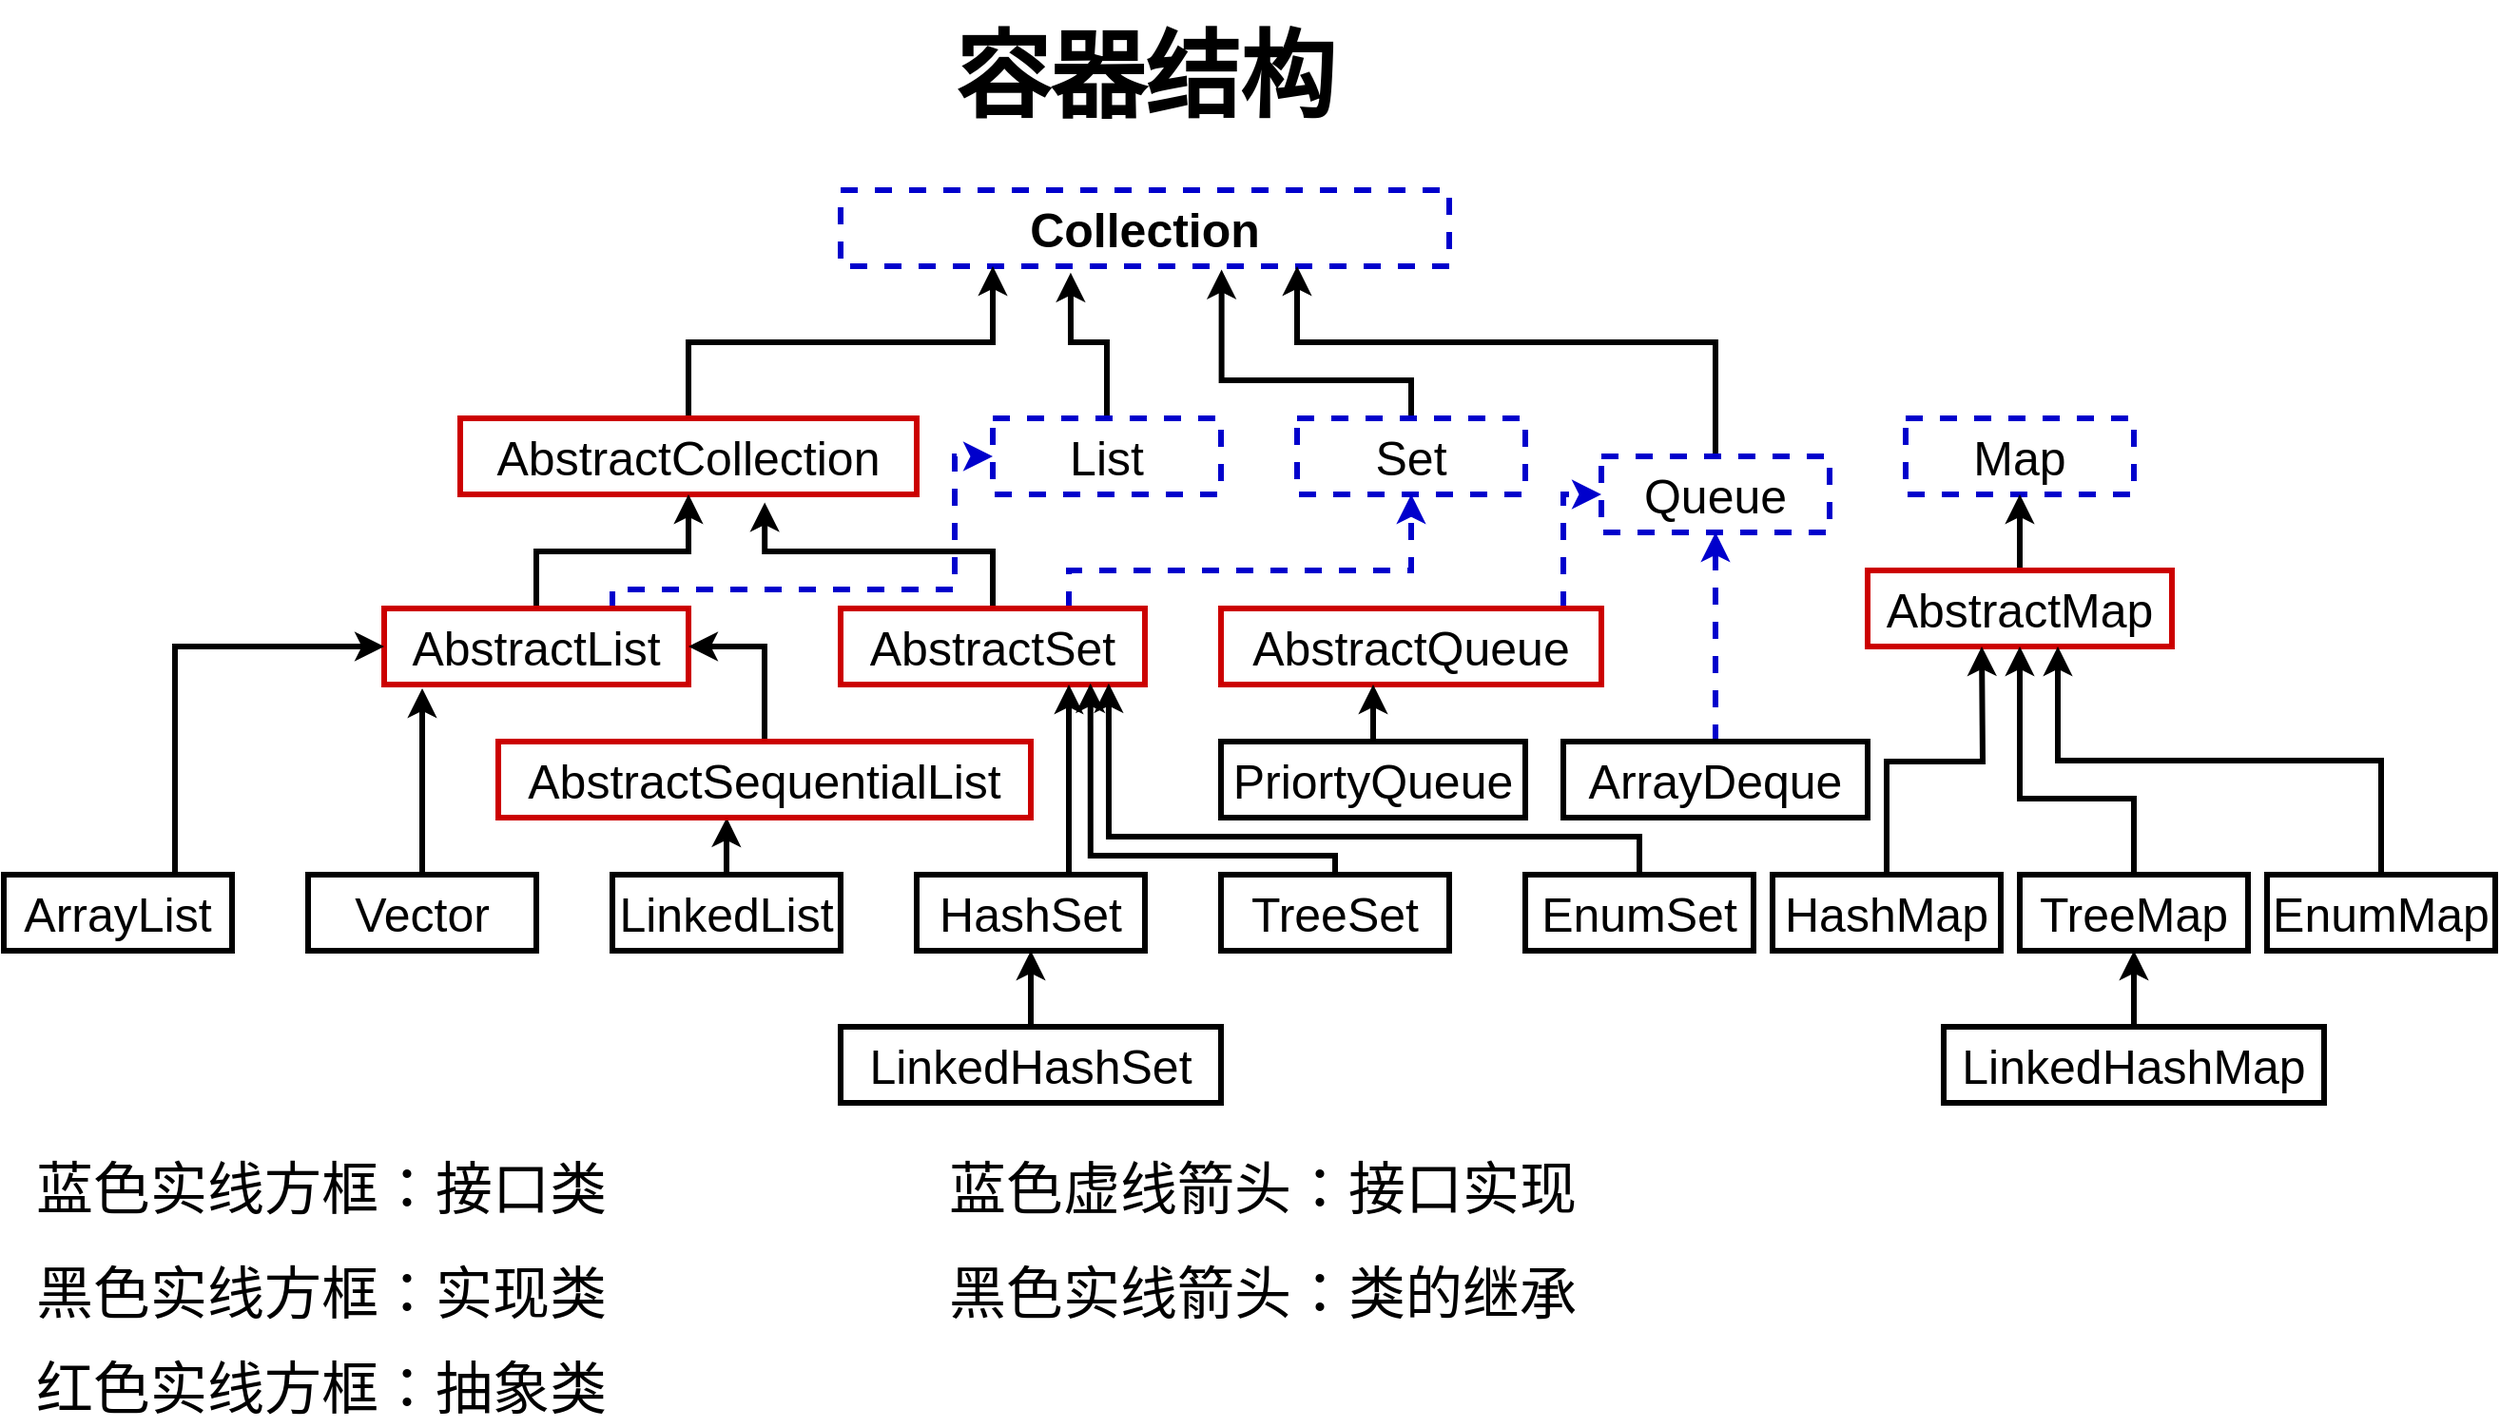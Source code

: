 <mxfile version="14.5.1" type="device"><diagram id="G28cmDiJTDiKi07_9lVG" name="第 1 页"><mxGraphModel dx="2290" dy="2015" grid="1" gridSize="10" guides="1" tooltips="1" connect="1" arrows="1" fold="1" page="1" pageScale="1" pageWidth="827" pageHeight="1169" math="0" shadow="0"><root><mxCell id="0"/><mxCell id="1" parent="0"/><mxCell id="tUN9CuLKeeJsUvoebz-9-1" value="Collection" style="rounded=0;whiteSpace=wrap;html=1;dashed=1;fontStyle=1;fontSize=25;strokeWidth=3;strokeColor=#0000CC;" vertex="1" parent="1"><mxGeometry x="200" y="80" width="320" height="40" as="geometry"/></mxCell><mxCell id="tUN9CuLKeeJsUvoebz-9-6" value="Map" style="rounded=0;whiteSpace=wrap;html=1;gradientColor=none;fontSize=25;dashed=1;strokeColor=#0000CC;strokeWidth=3;" vertex="1" parent="1"><mxGeometry x="760" y="200" width="120" height="40" as="geometry"/></mxCell><mxCell id="tUN9CuLKeeJsUvoebz-9-26" style="edgeStyle=orthogonalEdgeStyle;rounded=0;orthogonalLoop=1;jettySize=auto;html=1;entryX=0.25;entryY=1;entryDx=0;entryDy=0;fontSize=25;strokeWidth=3;" edge="1" parent="1" source="tUN9CuLKeeJsUvoebz-9-7" target="tUN9CuLKeeJsUvoebz-9-1"><mxGeometry relative="1" as="geometry"/></mxCell><mxCell id="tUN9CuLKeeJsUvoebz-9-7" value="AbstractCollection" style="rounded=0;whiteSpace=wrap;html=1;gradientColor=none;fontSize=25;strokeWidth=3;strokeColor=#CC0000;" vertex="1" parent="1"><mxGeometry y="200" width="240" height="40" as="geometry"/></mxCell><mxCell id="tUN9CuLKeeJsUvoebz-9-27" style="edgeStyle=orthogonalEdgeStyle;rounded=0;orthogonalLoop=1;jettySize=auto;html=1;entryX=0.378;entryY=1.085;entryDx=0;entryDy=0;entryPerimeter=0;fontSize=25;strokeWidth=3;" edge="1" parent="1" source="tUN9CuLKeeJsUvoebz-9-8" target="tUN9CuLKeeJsUvoebz-9-1"><mxGeometry relative="1" as="geometry"/></mxCell><mxCell id="tUN9CuLKeeJsUvoebz-9-8" value="List" style="rounded=0;whiteSpace=wrap;html=1;dashed=1;gradientColor=none;fontSize=25;strokeColor=#0000CC;strokeWidth=3;" vertex="1" parent="1"><mxGeometry x="280" y="200" width="120" height="40" as="geometry"/></mxCell><mxCell id="tUN9CuLKeeJsUvoebz-9-29" style="edgeStyle=orthogonalEdgeStyle;rounded=0;orthogonalLoop=1;jettySize=auto;html=1;entryX=0.75;entryY=1;entryDx=0;entryDy=0;fontSize=25;strokeWidth=3;" edge="1" parent="1" source="tUN9CuLKeeJsUvoebz-9-9" target="tUN9CuLKeeJsUvoebz-9-1"><mxGeometry relative="1" as="geometry"><Array as="points"><mxPoint x="660" y="160"/><mxPoint x="440" y="160"/></Array></mxGeometry></mxCell><mxCell id="tUN9CuLKeeJsUvoebz-9-9" value="Queue" style="rounded=0;whiteSpace=wrap;html=1;dashed=1;gradientColor=none;fontSize=25;strokeWidth=3;strokeColor=#0000CC;" vertex="1" parent="1"><mxGeometry x="600" y="220" width="120" height="40" as="geometry"/></mxCell><mxCell id="tUN9CuLKeeJsUvoebz-9-28" style="edgeStyle=orthogonalEdgeStyle;rounded=0;orthogonalLoop=1;jettySize=auto;html=1;entryX=0.626;entryY=1.045;entryDx=0;entryDy=0;entryPerimeter=0;fontSize=25;strokeWidth=3;" edge="1" parent="1" source="tUN9CuLKeeJsUvoebz-9-10" target="tUN9CuLKeeJsUvoebz-9-1"><mxGeometry relative="1" as="geometry"><Array as="points"><mxPoint x="500" y="180"/><mxPoint x="400" y="180"/></Array></mxGeometry></mxCell><mxCell id="tUN9CuLKeeJsUvoebz-9-10" value="Set" style="rounded=0;whiteSpace=wrap;html=1;dashed=1;gradientColor=none;fontSize=25;strokeWidth=3;strokeColor=#0000CC;" vertex="1" parent="1"><mxGeometry x="440" y="200" width="120" height="40" as="geometry"/></mxCell><mxCell id="tUN9CuLKeeJsUvoebz-9-25" style="edgeStyle=orthogonalEdgeStyle;rounded=0;orthogonalLoop=1;jettySize=auto;html=1;entryX=0.5;entryY=1;entryDx=0;entryDy=0;fontSize=25;strokeWidth=3;" edge="1" parent="1" source="tUN9CuLKeeJsUvoebz-9-12" target="tUN9CuLKeeJsUvoebz-9-7"><mxGeometry relative="1" as="geometry"/></mxCell><mxCell id="tUN9CuLKeeJsUvoebz-9-32" style="edgeStyle=orthogonalEdgeStyle;rounded=0;orthogonalLoop=1;jettySize=auto;html=1;entryX=0;entryY=0.5;entryDx=0;entryDy=0;fontSize=25;dashed=1;strokeWidth=3;strokeColor=#0000CC;" edge="1" parent="1" source="tUN9CuLKeeJsUvoebz-9-12" target="tUN9CuLKeeJsUvoebz-9-8"><mxGeometry relative="1" as="geometry"><Array as="points"><mxPoint x="80" y="290"/><mxPoint x="260" y="290"/><mxPoint x="260" y="220"/></Array></mxGeometry></mxCell><mxCell id="tUN9CuLKeeJsUvoebz-9-12" value="AbstractList" style="rounded=0;whiteSpace=wrap;html=1;gradientColor=none;fontSize=25;strokeWidth=3;strokeColor=#CC0000;" vertex="1" parent="1"><mxGeometry x="-40" y="300" width="160" height="40" as="geometry"/></mxCell><mxCell id="tUN9CuLKeeJsUvoebz-9-19" style="edgeStyle=orthogonalEdgeStyle;rounded=0;orthogonalLoop=1;jettySize=auto;html=1;entryX=0;entryY=0.5;entryDx=0;entryDy=0;fontSize=25;strokeWidth=3;" edge="1" parent="1" source="tUN9CuLKeeJsUvoebz-9-13" target="tUN9CuLKeeJsUvoebz-9-12"><mxGeometry relative="1" as="geometry"><Array as="points"><mxPoint x="-150" y="320"/></Array></mxGeometry></mxCell><mxCell id="tUN9CuLKeeJsUvoebz-9-13" value="ArrayList" style="rounded=0;whiteSpace=wrap;html=1;strokeColor=#000000;gradientColor=none;fontSize=25;strokeWidth=3;" vertex="1" parent="1"><mxGeometry x="-240" y="440" width="120" height="40" as="geometry"/></mxCell><mxCell id="tUN9CuLKeeJsUvoebz-9-30" style="edgeStyle=orthogonalEdgeStyle;rounded=0;orthogonalLoop=1;jettySize=auto;html=1;entryX=0.667;entryY=1.105;entryDx=0;entryDy=0;entryPerimeter=0;fontSize=25;strokeWidth=3;" edge="1" parent="1" source="tUN9CuLKeeJsUvoebz-9-14" target="tUN9CuLKeeJsUvoebz-9-7"><mxGeometry relative="1" as="geometry"/></mxCell><mxCell id="tUN9CuLKeeJsUvoebz-9-62" style="edgeStyle=orthogonalEdgeStyle;rounded=0;orthogonalLoop=1;jettySize=auto;html=1;entryX=0.5;entryY=1;entryDx=0;entryDy=0;strokeColor=#0000CC;strokeWidth=3;fontSize=50;dashed=1;" edge="1" parent="1" source="tUN9CuLKeeJsUvoebz-9-14" target="tUN9CuLKeeJsUvoebz-9-10"><mxGeometry relative="1" as="geometry"><Array as="points"><mxPoint x="320" y="280"/><mxPoint x="500" y="280"/></Array></mxGeometry></mxCell><mxCell id="tUN9CuLKeeJsUvoebz-9-14" value="AbstractSet" style="rounded=0;whiteSpace=wrap;html=1;gradientColor=none;fontSize=25;strokeWidth=3;strokeColor=#CC0000;" vertex="1" parent="1"><mxGeometry x="200" y="300" width="160" height="40" as="geometry"/></mxCell><mxCell id="tUN9CuLKeeJsUvoebz-9-38" style="edgeStyle=orthogonalEdgeStyle;rounded=0;orthogonalLoop=1;jettySize=auto;html=1;entryX=0.75;entryY=1;entryDx=0;entryDy=0;fontSize=25;strokeWidth=3;" edge="1" parent="1" source="tUN9CuLKeeJsUvoebz-9-15" target="tUN9CuLKeeJsUvoebz-9-14"><mxGeometry relative="1" as="geometry"><Array as="points"><mxPoint x="320" y="420"/><mxPoint x="320" y="420"/></Array></mxGeometry></mxCell><mxCell id="tUN9CuLKeeJsUvoebz-9-15" value="HashSet" style="rounded=0;whiteSpace=wrap;html=1;strokeColor=#000000;gradientColor=none;fontSize=25;strokeWidth=3;" vertex="1" parent="1"><mxGeometry x="240" y="440" width="120" height="40" as="geometry"/></mxCell><mxCell id="tUN9CuLKeeJsUvoebz-9-23" style="edgeStyle=orthogonalEdgeStyle;rounded=0;orthogonalLoop=1;jettySize=auto;html=1;entryX=0.429;entryY=1;entryDx=0;entryDy=0;entryPerimeter=0;fontSize=25;strokeWidth=3;" edge="1" parent="1" source="tUN9CuLKeeJsUvoebz-9-17" target="tUN9CuLKeeJsUvoebz-9-18"><mxGeometry relative="1" as="geometry"/></mxCell><mxCell id="tUN9CuLKeeJsUvoebz-9-17" value="LinkedList" style="rounded=0;whiteSpace=wrap;html=1;strokeColor=#000000;gradientColor=none;fontSize=25;strokeWidth=3;" vertex="1" parent="1"><mxGeometry x="80" y="440" width="120" height="40" as="geometry"/></mxCell><mxCell id="tUN9CuLKeeJsUvoebz-9-24" style="edgeStyle=orthogonalEdgeStyle;rounded=0;orthogonalLoop=1;jettySize=auto;html=1;entryX=1;entryY=0.5;entryDx=0;entryDy=0;fontSize=25;strokeWidth=3;" edge="1" parent="1" source="tUN9CuLKeeJsUvoebz-9-18" target="tUN9CuLKeeJsUvoebz-9-12"><mxGeometry relative="1" as="geometry"/></mxCell><mxCell id="tUN9CuLKeeJsUvoebz-9-18" value="AbstractSequentialList" style="rounded=0;whiteSpace=wrap;html=1;gradientColor=none;fontSize=25;strokeColor=#CC0000;strokeWidth=3;" vertex="1" parent="1"><mxGeometry x="20" y="370" width="280" height="40" as="geometry"/></mxCell><mxCell id="tUN9CuLKeeJsUvoebz-9-56" style="edgeStyle=orthogonalEdgeStyle;rounded=0;orthogonalLoop=1;jettySize=auto;html=1;entryX=0.5;entryY=1;entryDx=0;entryDy=0;fontSize=25;strokeWidth=3;" edge="1" parent="1" source="tUN9CuLKeeJsUvoebz-9-33" target="tUN9CuLKeeJsUvoebz-9-6"><mxGeometry relative="1" as="geometry"/></mxCell><mxCell id="tUN9CuLKeeJsUvoebz-9-33" value="AbstractMap" style="rounded=0;whiteSpace=wrap;html=1;gradientColor=none;fontSize=25;strokeColor=#CC0000;strokeWidth=3;" vertex="1" parent="1"><mxGeometry x="740" y="280" width="160" height="40" as="geometry"/></mxCell><mxCell id="tUN9CuLKeeJsUvoebz-9-63" style="edgeStyle=orthogonalEdgeStyle;rounded=0;orthogonalLoop=1;jettySize=auto;html=1;entryX=0;entryY=0.5;entryDx=0;entryDy=0;dashed=1;strokeColor=#0000CC;strokeWidth=3;fontSize=50;" edge="1" parent="1" source="tUN9CuLKeeJsUvoebz-9-34" target="tUN9CuLKeeJsUvoebz-9-9"><mxGeometry relative="1" as="geometry"><Array as="points"><mxPoint x="580" y="240"/></Array></mxGeometry></mxCell><mxCell id="tUN9CuLKeeJsUvoebz-9-34" value="AbstractQueue" style="rounded=0;whiteSpace=wrap;html=1;gradientColor=none;fontSize=25;strokeColor=#CC0000;strokeWidth=3;" vertex="1" parent="1"><mxGeometry x="400" y="300" width="200" height="40" as="geometry"/></mxCell><mxCell id="tUN9CuLKeeJsUvoebz-9-43" style="edgeStyle=orthogonalEdgeStyle;rounded=0;orthogonalLoop=1;jettySize=auto;html=1;entryX=0.881;entryY=0.985;entryDx=0;entryDy=0;entryPerimeter=0;fontSize=25;strokeWidth=3;" edge="1" parent="1" source="tUN9CuLKeeJsUvoebz-9-35" target="tUN9CuLKeeJsUvoebz-9-14"><mxGeometry relative="1" as="geometry"><Array as="points"><mxPoint x="620" y="420"/><mxPoint x="341" y="420"/></Array></mxGeometry></mxCell><mxCell id="tUN9CuLKeeJsUvoebz-9-35" value="EnumSet" style="rounded=0;whiteSpace=wrap;html=1;strokeColor=#000000;gradientColor=none;fontSize=25;strokeWidth=3;" vertex="1" parent="1"><mxGeometry x="560" y="440" width="120" height="40" as="geometry"/></mxCell><mxCell id="tUN9CuLKeeJsUvoebz-9-42" style="edgeStyle=orthogonalEdgeStyle;rounded=0;orthogonalLoop=1;jettySize=auto;html=1;entryX=0.821;entryY=0.985;entryDx=0;entryDy=0;entryPerimeter=0;fontSize=25;strokeWidth=3;" edge="1" parent="1" source="tUN9CuLKeeJsUvoebz-9-36" target="tUN9CuLKeeJsUvoebz-9-14"><mxGeometry relative="1" as="geometry"><Array as="points"><mxPoint x="460" y="430"/><mxPoint x="331" y="430"/></Array></mxGeometry></mxCell><mxCell id="tUN9CuLKeeJsUvoebz-9-36" value="TreeSet" style="rounded=0;whiteSpace=wrap;html=1;strokeColor=#000000;gradientColor=none;fontSize=25;strokeWidth=3;" vertex="1" parent="1"><mxGeometry x="400" y="440" width="120" height="40" as="geometry"/></mxCell><mxCell id="tUN9CuLKeeJsUvoebz-9-51" style="edgeStyle=orthogonalEdgeStyle;rounded=0;orthogonalLoop=1;jettySize=auto;html=1;entryX=0.5;entryY=1;entryDx=0;entryDy=0;fontSize=25;strokeWidth=3;dashed=1;strokeColor=#0000CC;" edge="1" parent="1" source="tUN9CuLKeeJsUvoebz-9-37" target="tUN9CuLKeeJsUvoebz-9-9"><mxGeometry relative="1" as="geometry"/></mxCell><mxCell id="tUN9CuLKeeJsUvoebz-9-37" value="ArrayDeque" style="rounded=0;whiteSpace=wrap;html=1;strokeColor=#000000;gradientColor=none;fontSize=25;strokeWidth=3;" vertex="1" parent="1"><mxGeometry x="580" y="370" width="160" height="40" as="geometry"/></mxCell><mxCell id="tUN9CuLKeeJsUvoebz-9-50" style="edgeStyle=orthogonalEdgeStyle;rounded=0;orthogonalLoop=1;jettySize=auto;html=1;entryX=0.4;entryY=1;entryDx=0;entryDy=0;entryPerimeter=0;fontSize=25;strokeWidth=3;" edge="1" parent="1" source="tUN9CuLKeeJsUvoebz-9-44" target="tUN9CuLKeeJsUvoebz-9-34"><mxGeometry relative="1" as="geometry"/></mxCell><mxCell id="tUN9CuLKeeJsUvoebz-9-44" value="PriortyQueue" style="rounded=0;whiteSpace=wrap;html=1;strokeColor=#000000;gradientColor=none;fontSize=25;strokeWidth=3;" vertex="1" parent="1"><mxGeometry x="400" y="370" width="160" height="40" as="geometry"/></mxCell><mxCell id="tUN9CuLKeeJsUvoebz-9-48" style="edgeStyle=orthogonalEdgeStyle;rounded=0;orthogonalLoop=1;jettySize=auto;html=1;fontSize=25;strokeWidth=3;" edge="1" parent="1" source="tUN9CuLKeeJsUvoebz-9-45"><mxGeometry relative="1" as="geometry"><mxPoint x="-20" y="342" as="targetPoint"/></mxGeometry></mxCell><mxCell id="tUN9CuLKeeJsUvoebz-9-45" value="Vector" style="rounded=0;whiteSpace=wrap;html=1;strokeColor=#000000;gradientColor=none;fontSize=25;strokeWidth=3;" vertex="1" parent="1"><mxGeometry x="-80" y="440" width="120" height="40" as="geometry"/></mxCell><mxCell id="tUN9CuLKeeJsUvoebz-9-47" style="edgeStyle=orthogonalEdgeStyle;rounded=0;orthogonalLoop=1;jettySize=auto;html=1;entryX=0.5;entryY=1;entryDx=0;entryDy=0;fontSize=25;strokeWidth=3;" edge="1" parent="1" source="tUN9CuLKeeJsUvoebz-9-46" target="tUN9CuLKeeJsUvoebz-9-15"><mxGeometry relative="1" as="geometry"/></mxCell><mxCell id="tUN9CuLKeeJsUvoebz-9-46" value="LinkedHashSet" style="rounded=0;whiteSpace=wrap;html=1;strokeColor=#000000;gradientColor=none;fontSize=25;strokeWidth=3;" vertex="1" parent="1"><mxGeometry x="200" y="520" width="200" height="40" as="geometry"/></mxCell><mxCell id="tUN9CuLKeeJsUvoebz-9-57" style="edgeStyle=orthogonalEdgeStyle;rounded=0;orthogonalLoop=1;jettySize=auto;html=1;fontSize=25;strokeWidth=3;" edge="1" parent="1" source="tUN9CuLKeeJsUvoebz-9-52"><mxGeometry relative="1" as="geometry"><mxPoint x="800" y="320" as="targetPoint"/></mxGeometry></mxCell><mxCell id="tUN9CuLKeeJsUvoebz-9-52" value="HashMap" style="rounded=0;whiteSpace=wrap;html=1;strokeColor=#000000;gradientColor=none;fontSize=25;strokeWidth=3;" vertex="1" parent="1"><mxGeometry x="690" y="440" width="120" height="40" as="geometry"/></mxCell><mxCell id="tUN9CuLKeeJsUvoebz-9-59" style="edgeStyle=orthogonalEdgeStyle;rounded=0;orthogonalLoop=1;jettySize=auto;html=1;entryX=0.5;entryY=1;entryDx=0;entryDy=0;fontSize=25;strokeWidth=3;" edge="1" parent="1" source="tUN9CuLKeeJsUvoebz-9-53" target="tUN9CuLKeeJsUvoebz-9-33"><mxGeometry relative="1" as="geometry"><Array as="points"><mxPoint x="880" y="400"/><mxPoint x="820" y="400"/></Array></mxGeometry></mxCell><mxCell id="tUN9CuLKeeJsUvoebz-9-53" value="TreeMap" style="rounded=0;whiteSpace=wrap;html=1;strokeColor=#000000;gradientColor=none;fontSize=25;strokeWidth=3;" vertex="1" parent="1"><mxGeometry x="820" y="440" width="120" height="40" as="geometry"/></mxCell><mxCell id="tUN9CuLKeeJsUvoebz-9-60" style="edgeStyle=orthogonalEdgeStyle;rounded=0;orthogonalLoop=1;jettySize=auto;html=1;entryX=0.5;entryY=1;entryDx=0;entryDy=0;fontSize=25;strokeWidth=3;" edge="1" parent="1" source="tUN9CuLKeeJsUvoebz-9-54" target="tUN9CuLKeeJsUvoebz-9-53"><mxGeometry relative="1" as="geometry"/></mxCell><mxCell id="tUN9CuLKeeJsUvoebz-9-54" value="LinkedHashMap" style="rounded=0;whiteSpace=wrap;html=1;strokeColor=#000000;gradientColor=none;fontSize=25;strokeWidth=3;" vertex="1" parent="1"><mxGeometry x="780" y="520" width="200" height="40" as="geometry"/></mxCell><mxCell id="tUN9CuLKeeJsUvoebz-9-58" style="edgeStyle=orthogonalEdgeStyle;rounded=0;orthogonalLoop=1;jettySize=auto;html=1;entryX=0.625;entryY=1;entryDx=0;entryDy=0;entryPerimeter=0;fontSize=25;strokeWidth=3;" edge="1" parent="1" source="tUN9CuLKeeJsUvoebz-9-55" target="tUN9CuLKeeJsUvoebz-9-33"><mxGeometry relative="1" as="geometry"><Array as="points"><mxPoint x="1010" y="380"/><mxPoint x="840" y="380"/></Array></mxGeometry></mxCell><mxCell id="tUN9CuLKeeJsUvoebz-9-55" value="EnumMap" style="rounded=0;whiteSpace=wrap;html=1;strokeColor=#000000;gradientColor=none;fontSize=25;strokeWidth=3;" vertex="1" parent="1"><mxGeometry x="950" y="440" width="120" height="40" as="geometry"/></mxCell><mxCell id="tUN9CuLKeeJsUvoebz-9-61" value="容器结构" style="text;html=1;strokeColor=none;fillColor=none;align=center;verticalAlign=middle;whiteSpace=wrap;rounded=0;fontSize=50;fontStyle=1" vertex="1" parent="1"><mxGeometry y="-20" width="720" height="80" as="geometry"/></mxCell><mxCell id="tUN9CuLKeeJsUvoebz-9-64" value="蓝色实线方框：接口类" style="text;html=1;strokeColor=none;fillColor=none;align=left;verticalAlign=middle;whiteSpace=wrap;rounded=0;dashed=1;fontSize=30;labelPosition=center;verticalLabelPosition=middle;spacingLeft=15;" vertex="1" parent="1"><mxGeometry x="-240" y="585" width="400" height="40" as="geometry"/></mxCell><mxCell id="tUN9CuLKeeJsUvoebz-9-65" value="红色实线方框：抽象类" style="text;html=1;strokeColor=none;fillColor=none;align=left;verticalAlign=middle;whiteSpace=wrap;rounded=0;dashed=1;fontSize=30;labelPosition=center;verticalLabelPosition=middle;spacingLeft=15;" vertex="1" parent="1"><mxGeometry x="-240" y="690" width="400" height="40" as="geometry"/></mxCell><mxCell id="tUN9CuLKeeJsUvoebz-9-66" value="黑色实线箭头：类的继承" style="text;html=1;strokeColor=none;fillColor=none;align=left;verticalAlign=middle;whiteSpace=wrap;rounded=0;dashed=1;fontSize=30;labelPosition=center;verticalLabelPosition=middle;spacingLeft=15;" vertex="1" parent="1"><mxGeometry x="240" y="640" width="400" height="40" as="geometry"/></mxCell><mxCell id="tUN9CuLKeeJsUvoebz-9-67" value="黑色实线方框：实现类" style="text;html=1;strokeColor=none;fillColor=none;align=left;verticalAlign=middle;whiteSpace=wrap;rounded=0;dashed=1;fontSize=30;labelPosition=center;verticalLabelPosition=middle;spacingLeft=15;" vertex="1" parent="1"><mxGeometry x="-240" y="640" width="400" height="40" as="geometry"/></mxCell><mxCell id="tUN9CuLKeeJsUvoebz-9-68" value="蓝色虚线箭头：接口实现" style="text;html=1;strokeColor=none;fillColor=none;align=left;verticalAlign=middle;whiteSpace=wrap;rounded=0;dashed=1;fontSize=30;labelPosition=center;verticalLabelPosition=middle;spacingLeft=15;" vertex="1" parent="1"><mxGeometry x="240" y="585" width="400" height="40" as="geometry"/></mxCell></root></mxGraphModel></diagram></mxfile>
